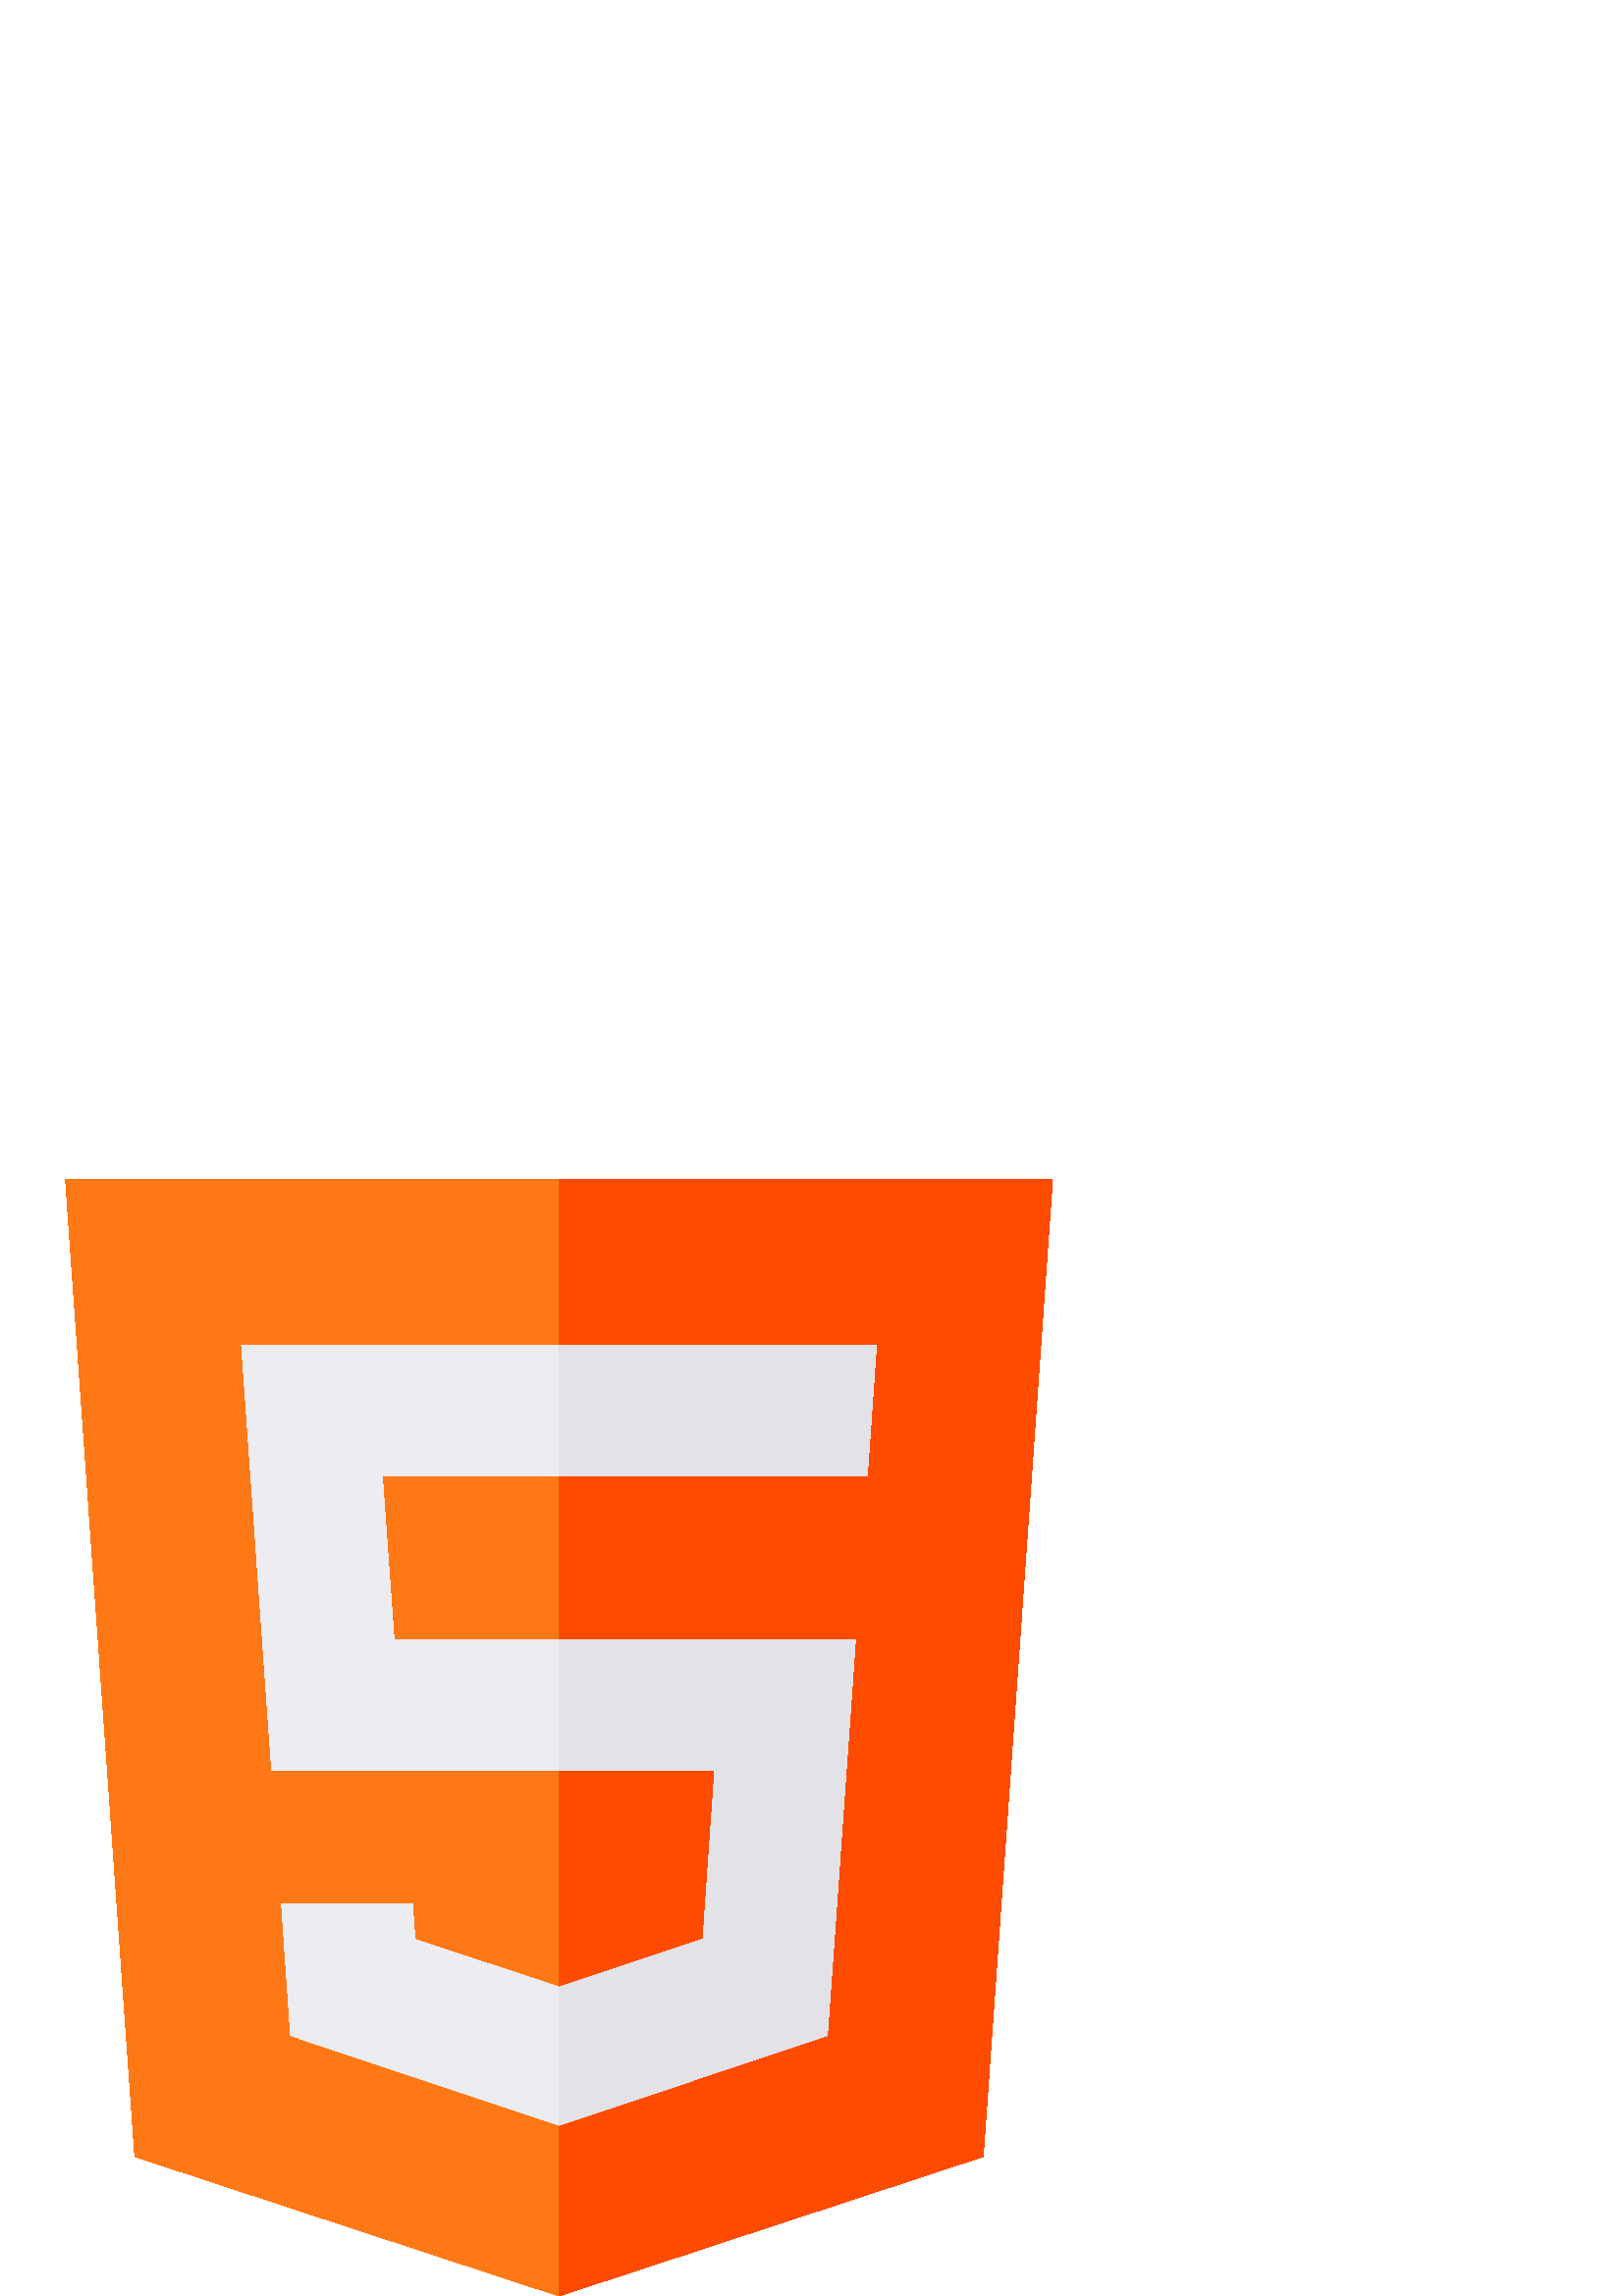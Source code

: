 %!PS-Adobe-3.0 EPSF-3.0
%%Pages: 1
%%DocumentData: Clean7Bit
%%LanguageLevel: 2
%%BoundingBox: 24 -1 386 410
%%EndComments
%%BeginProlog
save
50 dict begin
/q { gsave } bind def
/Q { grestore } bind def
/cm { 6 array astore concat } bind def
/w { setlinewidth } bind def
/J { setlinecap } bind def
/j { setlinejoin } bind def
/M { setmiterlimit } bind def
/d { setdash } bind def
/m { moveto } bind def
/l { lineto } bind def
/c { curveto } bind def
/h { closepath } bind def
/re { exch dup neg 3 1 roll 5 3 roll moveto 0 rlineto
      0 exch rlineto 0 rlineto closepath } bind def
/S { stroke } bind def
/f { fill } bind def
/f* { eofill } bind def
/n { newpath } bind def
/W { clip } bind def
/W* { eoclip } bind def
/BT { } bind def
/ET { } bind def
/pdfmark where { pop globaldict /?pdfmark /exec load put }
    { globaldict begin /?pdfmark /pop load def /pdfmark
    /cleartomark load def end } ifelse
/BDC { mark 3 1 roll /BDC pdfmark } bind def
/EMC { mark /EMC pdfmark } bind def
/cairo_store_point { /cairo_point_y exch def /cairo_point_x exch def } def
/Tj { show currentpoint cairo_store_point } bind def
/TJ {
  {
    dup
    type /stringtype eq
    { show } { -0.001 mul 0 cairo_font_matrix dtransform rmoveto } ifelse
  } forall
  currentpoint cairo_store_point
} bind def
/cairo_selectfont { cairo_font_matrix aload pop pop pop 0 0 6 array astore
    cairo_font exch selectfont cairo_point_x cairo_point_y moveto } bind def
/Tf { pop /cairo_font exch def /cairo_font_matrix where
      { pop cairo_selectfont } if } bind def
/Td { matrix translate cairo_font_matrix matrix concatmatrix dup
      /cairo_font_matrix exch def dup 4 get exch 5 get cairo_store_point
      /cairo_font where { pop cairo_selectfont } if } bind def
/Tm { 2 copy 8 2 roll 6 array astore /cairo_font_matrix exch def
      cairo_store_point /cairo_font where { pop cairo_selectfont } if } bind def
/g { setgray } bind def
/rg { setrgbcolor } bind def
/d1 { setcachedevice } bind def
%%EndProlog
%%BeginSetup
%%EndSetup
%%Page: 1 1
%%BeginPageSetup
%%PageBoundingBox: 24 -1 386 410
%%EndPageSetup
q 24 -1 362 411 rectclip q
1 0.471 0.086 rg
24 409.6 m 49.441 51.12 l 204.961 -0.002 l 360.477 51.12 l 385.918 409.6
 l h
24 409.6 m f
1 0.294 0 rg
385.918 409.6 m 360.477 51.12 l 204.961 -0.002 l 204.961 409.6 l h
385.918 409.6 m f
0.925 0.925 0.945 rg
318 300.799 m 140.16 300.799 l 144.477 240.799 l 313.68 240.799 l 303.359
 95.522 l 204.961 62.639 l 106.559 95.522 l 103.199 143.998 l 151.199 143.998
 l 152.16 130.799 l 204.961 113.28 l 257.758 130.799 l 262.078 192.799 l
 99.602 192.799 l 88.559 348.799 l 321.359 348.799 l h
318 300.799 m f
0.886 0.886 0.906 rg
313.68 240.799 m 303.359 95.522 l 204.961 62.639 l 204.961 113.28 l 257.758
 130.799 l 262.078 192.799 l 204.961 192.799 l 204.961 240.799 l h
313.68 240.799 m f
321.359 348.799 m 318 300.799 l 204.961 300.799 l 204.961 348.799 l h
321.359 348.799 m f
Q Q
showpage
%%Trailer
end restore
%%EOF
